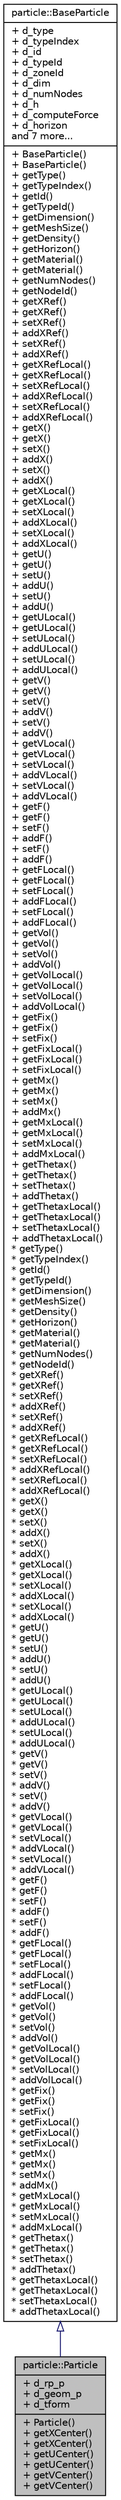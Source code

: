 digraph "particle::Particle"
{
  edge [fontname="Helvetica",fontsize="10",labelfontname="Helvetica",labelfontsize="10"];
  node [fontname="Helvetica",fontsize="10",shape=record];
  Node0 [label="{particle::Particle\n|+ d_rp_p\l+ d_geom_p\l+ d_tform\l|+ Particle()\l+ getXCenter()\l+ getXCenter()\l+ getUCenter()\l+ getUCenter()\l+ getVCenter()\l+ getVCenter()\l}",height=0.2,width=0.4,color="black", fillcolor="grey75", style="filled", fontcolor="black"];
  Node1 -> Node0 [dir="back",color="midnightblue",fontsize="10",style="solid",arrowtail="onormal",fontname="Helvetica"];
  Node1 [label="{particle::BaseParticle\n|+ d_type\l+ d_typeIndex\l+ d_id\l+ d_typeId\l+ d_zoneId\l+ d_dim\l+ d_numNodes\l+ d_h\l+ d_computeForce\l+ d_horizon\land 7 more...\l|+ BaseParticle()\l+ BaseParticle()\l+ getType()\l+ getTypeIndex()\l+ getId()\l+ getTypeId()\l+ getDimension()\l+ getMeshSize()\l+ getDensity()\l+ getHorizon()\l+ getMaterial()\l+ getMaterial()\l+ getNumNodes()\l+ getNodeId()\l+ getXRef()\l+ getXRef()\l+ setXRef()\l+ addXRef()\l+ setXRef()\l+ addXRef()\l+ getXRefLocal()\l+ getXRefLocal()\l+ setXRefLocal()\l+ addXRefLocal()\l+ setXRefLocal()\l+ addXRefLocal()\l+ getX()\l+ getX()\l+ setX()\l+ addX()\l+ setX()\l+ addX()\l+ getXLocal()\l+ getXLocal()\l+ setXLocal()\l+ addXLocal()\l+ setXLocal()\l+ addXLocal()\l+ getU()\l+ getU()\l+ setU()\l+ addU()\l+ setU()\l+ addU()\l+ getULocal()\l+ getULocal()\l+ setULocal()\l+ addULocal()\l+ setULocal()\l+ addULocal()\l+ getV()\l+ getV()\l+ setV()\l+ addV()\l+ setV()\l+ addV()\l+ getVLocal()\l+ getVLocal()\l+ setVLocal()\l+ addVLocal()\l+ setVLocal()\l+ addVLocal()\l+ getF()\l+ getF()\l+ setF()\l+ addF()\l+ setF()\l+ addF()\l+ getFLocal()\l+ getFLocal()\l+ setFLocal()\l+ addFLocal()\l+ setFLocal()\l+ addFLocal()\l+ getVol()\l+ getVol()\l+ setVol()\l+ addVol()\l+ getVolLocal()\l+ getVolLocal()\l+ setVolLocal()\l+ addVolLocal()\l+ getFix()\l+ getFix()\l+ setFix()\l+ getFixLocal()\l+ getFixLocal()\l+ setFixLocal()\l+ getMx()\l+ getMx()\l+ setMx()\l+ addMx()\l+ getMxLocal()\l+ getMxLocal()\l+ setMxLocal()\l+ addMxLocal()\l+ getThetax()\l+ getThetax()\l+ setThetax()\l+ addThetax()\l+ getThetaxLocal()\l+ getThetaxLocal()\l+ setThetaxLocal()\l+ addThetaxLocal()\l* getType()\l* getTypeIndex()\l* getId()\l* getTypeId()\l* getDimension()\l* getMeshSize()\l* getDensity()\l* getHorizon()\l* getMaterial()\l* getMaterial()\l* getNumNodes()\l* getNodeId()\l* getXRef()\l* getXRef()\l* setXRef()\l* addXRef()\l* setXRef()\l* addXRef()\l* getXRefLocal()\l* getXRefLocal()\l* setXRefLocal()\l* addXRefLocal()\l* setXRefLocal()\l* addXRefLocal()\l* getX()\l* getX()\l* setX()\l* addX()\l* setX()\l* addX()\l* getXLocal()\l* getXLocal()\l* setXLocal()\l* addXLocal()\l* setXLocal()\l* addXLocal()\l* getU()\l* getU()\l* setU()\l* addU()\l* setU()\l* addU()\l* getULocal()\l* getULocal()\l* setULocal()\l* addULocal()\l* setULocal()\l* addULocal()\l* getV()\l* getV()\l* setV()\l* addV()\l* setV()\l* addV()\l* getVLocal()\l* getVLocal()\l* setVLocal()\l* addVLocal()\l* setVLocal()\l* addVLocal()\l* getF()\l* getF()\l* setF()\l* addF()\l* setF()\l* addF()\l* getFLocal()\l* getFLocal()\l* setFLocal()\l* addFLocal()\l* setFLocal()\l* addFLocal()\l* getVol()\l* getVol()\l* setVol()\l* addVol()\l* getVolLocal()\l* getVolLocal()\l* setVolLocal()\l* addVolLocal()\l* getFix()\l* getFix()\l* setFix()\l* getFixLocal()\l* getFixLocal()\l* setFixLocal()\l* getMx()\l* getMx()\l* setMx()\l* addMx()\l* getMxLocal()\l* getMxLocal()\l* setMxLocal()\l* addMxLocal()\l* getThetax()\l* getThetax()\l* setThetax()\l* addThetax()\l* getThetaxLocal()\l* getThetaxLocal()\l* setThetaxLocal()\l* addThetaxLocal()\l}",height=0.2,width=0.4,color="black", fillcolor="white", style="filled",URL="$classparticle_1_1BaseParticle.html",tooltip="A class to store particle geometry, nodal discretization, and methods. "];
}
